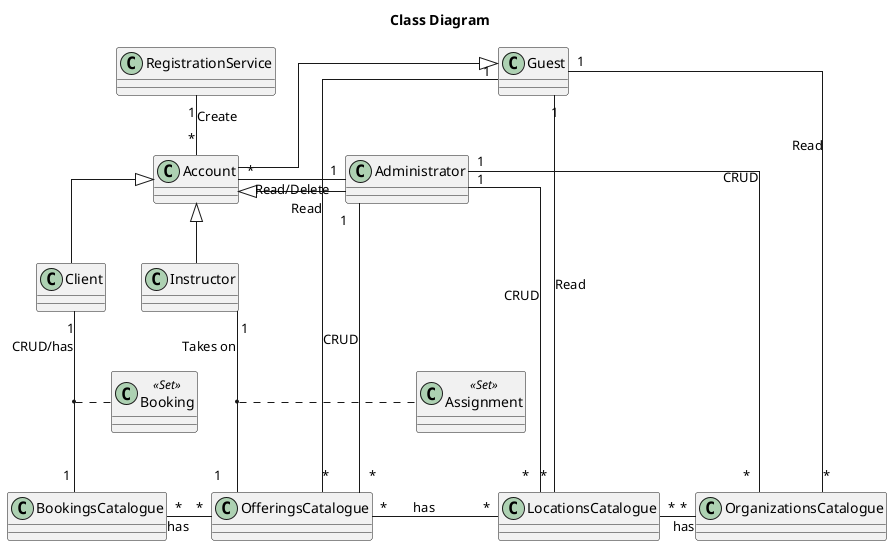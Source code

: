 @startuml DomainModel#2
skinparam linetype ortho

title Class Diagram 

class Guest{

}


class OrganizationsCatalogue {
 
}

class LocationsCatalogue {
 
}

class Account {
 
}

class Instructor {
 
}

class OfferingsCatalogue {
 
}

class Client {
  
}

class Administrator {

}

class RegistrationService{

}

class BookingsCatalogue {

}

class Assignment <<Set>>{  
}


class Booking <<Set>>{ 
}


Account <|-- Instructor
Account <|-- Client
Account <|-- Administrator
Guest <|-- Account


Administrator "1" -- "*" OfferingsCatalogue : "CRUD"
Administrator "1" -- "*" OrganizationsCatalogue : "CRUD"
Administrator "1" -- "*" LocationsCatalogue : "CRUD"
Administrator "1" - "*" Account : "Read/Delete"
RegistrationService "1" -- "*" Account : "Create"
Client "1" -- "1" BookingsCatalogue: "CRUD/has"
(Client, BookingsCatalogue) .. Booking 
Guest "1" -- "*" LocationsCatalogue: "Read"
Guest "1" -- "*" OfferingsCatalogue: "Read"
Guest "1" -- "*" OrganizationsCatalogue: "Read"
LocationsCatalogue "*" - "*" OrganizationsCatalogue: "has"
BookingsCatalogue "*" - "*" OfferingsCatalogue: "has"
OfferingsCatalogue "*" - "*" LocationsCatalogue: "has"
Instructor "1" -- "1" OfferingsCatalogue: "Takes on"
(Instructor, OfferingsCatalogue) .. Assignment




@enduml